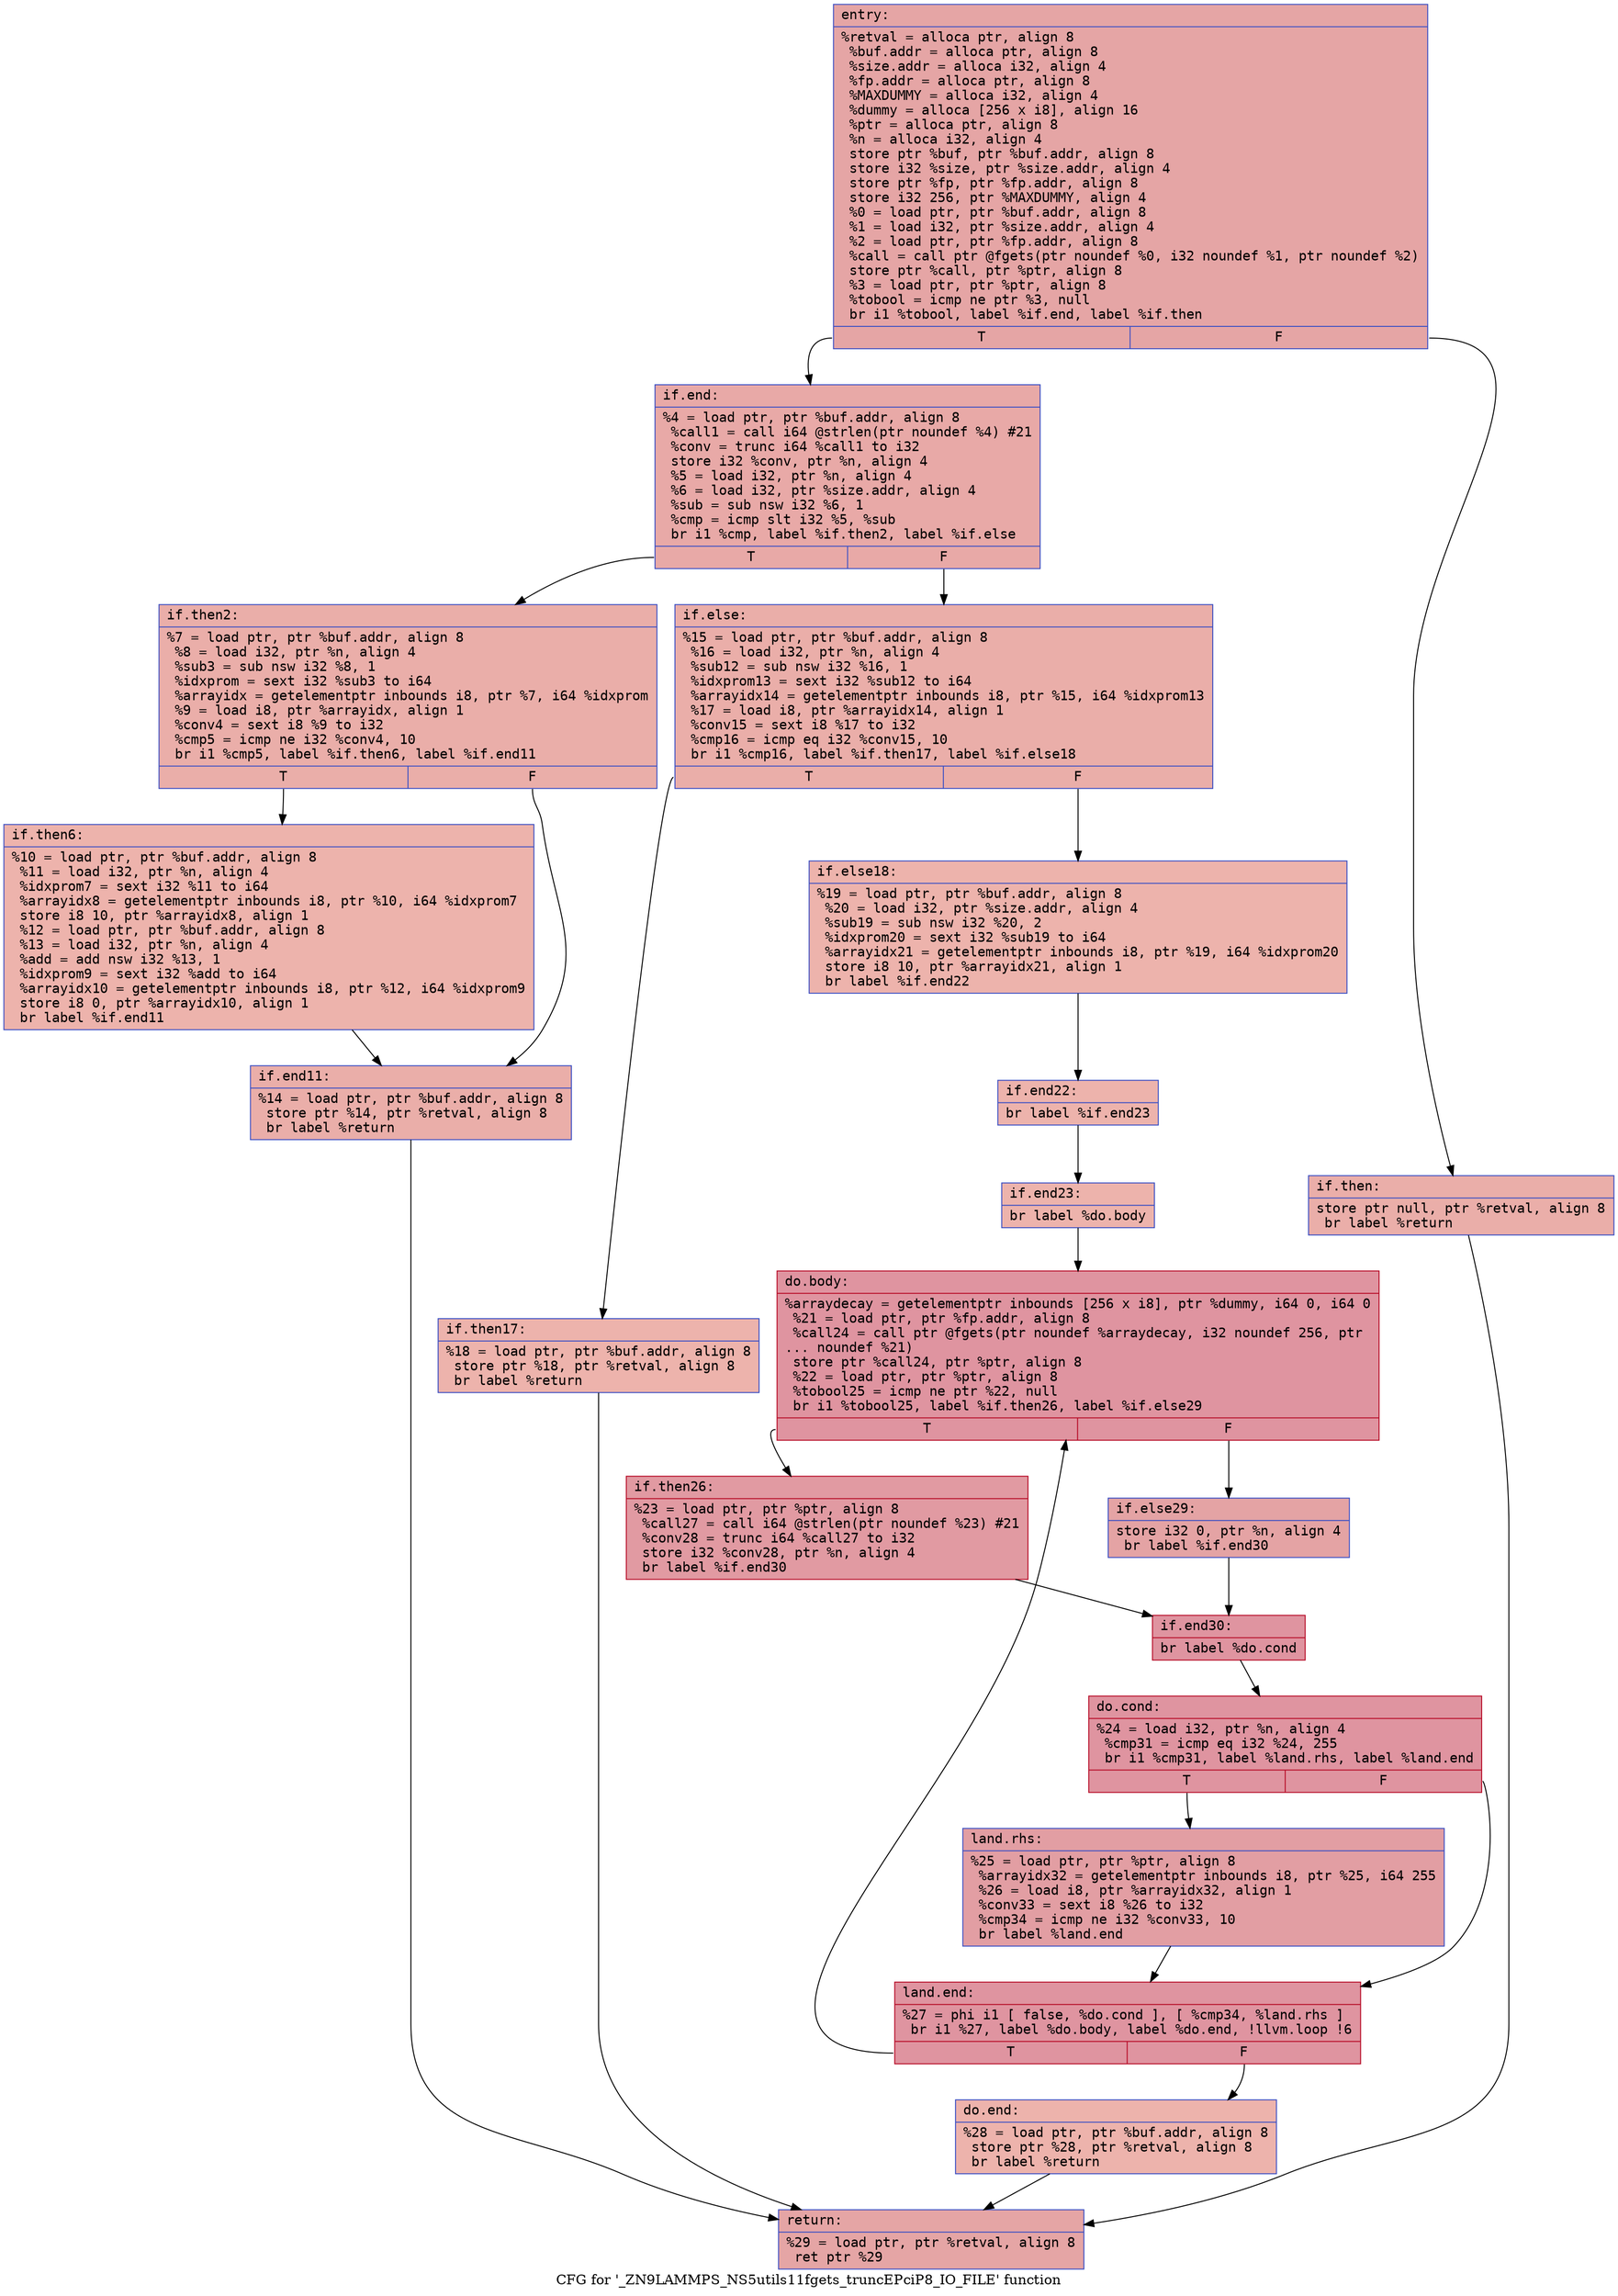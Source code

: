 digraph "CFG for '_ZN9LAMMPS_NS5utils11fgets_truncEPciP8_IO_FILE' function" {
	label="CFG for '_ZN9LAMMPS_NS5utils11fgets_truncEPciP8_IO_FILE' function";

	Node0x5584164d9b10 [shape=record,color="#3d50c3ff", style=filled, fillcolor="#c5333470" fontname="Courier",label="{entry:\l|  %retval = alloca ptr, align 8\l  %buf.addr = alloca ptr, align 8\l  %size.addr = alloca i32, align 4\l  %fp.addr = alloca ptr, align 8\l  %MAXDUMMY = alloca i32, align 4\l  %dummy = alloca [256 x i8], align 16\l  %ptr = alloca ptr, align 8\l  %n = alloca i32, align 4\l  store ptr %buf, ptr %buf.addr, align 8\l  store i32 %size, ptr %size.addr, align 4\l  store ptr %fp, ptr %fp.addr, align 8\l  store i32 256, ptr %MAXDUMMY, align 4\l  %0 = load ptr, ptr %buf.addr, align 8\l  %1 = load i32, ptr %size.addr, align 4\l  %2 = load ptr, ptr %fp.addr, align 8\l  %call = call ptr @fgets(ptr noundef %0, i32 noundef %1, ptr noundef %2)\l  store ptr %call, ptr %ptr, align 8\l  %3 = load ptr, ptr %ptr, align 8\l  %tobool = icmp ne ptr %3, null\l  br i1 %tobool, label %if.end, label %if.then\l|{<s0>T|<s1>F}}"];
	Node0x5584164d9b10:s0 -> Node0x5584164da8a0[tooltip="entry -> if.end\nProbability 62.50%" ];
	Node0x5584164d9b10:s1 -> Node0x5584164da910[tooltip="entry -> if.then\nProbability 37.50%" ];
	Node0x5584164da910 [shape=record,color="#3d50c3ff", style=filled, fillcolor="#d0473d70" fontname="Courier",label="{if.then:\l|  store ptr null, ptr %retval, align 8\l  br label %return\l}"];
	Node0x5584164da910 -> Node0x5584164daad0[tooltip="if.then -> return\nProbability 100.00%" ];
	Node0x5584164da8a0 [shape=record,color="#3d50c3ff", style=filled, fillcolor="#ca3b3770" fontname="Courier",label="{if.end:\l|  %4 = load ptr, ptr %buf.addr, align 8\l  %call1 = call i64 @strlen(ptr noundef %4) #21\l  %conv = trunc i64 %call1 to i32\l  store i32 %conv, ptr %n, align 4\l  %5 = load i32, ptr %n, align 4\l  %6 = load i32, ptr %size.addr, align 4\l  %sub = sub nsw i32 %6, 1\l  %cmp = icmp slt i32 %5, %sub\l  br i1 %cmp, label %if.then2, label %if.else\l|{<s0>T|<s1>F}}"];
	Node0x5584164da8a0:s0 -> Node0x5584164db170[tooltip="if.end -> if.then2\nProbability 50.00%" ];
	Node0x5584164da8a0:s1 -> Node0x5584164db220[tooltip="if.end -> if.else\nProbability 50.00%" ];
	Node0x5584164db170 [shape=record,color="#3d50c3ff", style=filled, fillcolor="#d0473d70" fontname="Courier",label="{if.then2:\l|  %7 = load ptr, ptr %buf.addr, align 8\l  %8 = load i32, ptr %n, align 4\l  %sub3 = sub nsw i32 %8, 1\l  %idxprom = sext i32 %sub3 to i64\l  %arrayidx = getelementptr inbounds i8, ptr %7, i64 %idxprom\l  %9 = load i8, ptr %arrayidx, align 1\l  %conv4 = sext i8 %9 to i32\l  %cmp5 = icmp ne i32 %conv4, 10\l  br i1 %cmp5, label %if.then6, label %if.end11\l|{<s0>T|<s1>F}}"];
	Node0x5584164db170:s0 -> Node0x5584164dba20[tooltip="if.then2 -> if.then6\nProbability 50.00%" ];
	Node0x5584164db170:s1 -> Node0x5584164dbaa0[tooltip="if.then2 -> if.end11\nProbability 50.00%" ];
	Node0x5584164dba20 [shape=record,color="#3d50c3ff", style=filled, fillcolor="#d6524470" fontname="Courier",label="{if.then6:\l|  %10 = load ptr, ptr %buf.addr, align 8\l  %11 = load i32, ptr %n, align 4\l  %idxprom7 = sext i32 %11 to i64\l  %arrayidx8 = getelementptr inbounds i8, ptr %10, i64 %idxprom7\l  store i8 10, ptr %arrayidx8, align 1\l  %12 = load ptr, ptr %buf.addr, align 8\l  %13 = load i32, ptr %n, align 4\l  %add = add nsw i32 %13, 1\l  %idxprom9 = sext i32 %add to i64\l  %arrayidx10 = getelementptr inbounds i8, ptr %12, i64 %idxprom9\l  store i8 0, ptr %arrayidx10, align 1\l  br label %if.end11\l}"];
	Node0x5584164dba20 -> Node0x5584164dbaa0[tooltip="if.then6 -> if.end11\nProbability 100.00%" ];
	Node0x5584164dbaa0 [shape=record,color="#3d50c3ff", style=filled, fillcolor="#d0473d70" fontname="Courier",label="{if.end11:\l|  %14 = load ptr, ptr %buf.addr, align 8\l  store ptr %14, ptr %retval, align 8\l  br label %return\l}"];
	Node0x5584164dbaa0 -> Node0x5584164daad0[tooltip="if.end11 -> return\nProbability 100.00%" ];
	Node0x5584164db220 [shape=record,color="#3d50c3ff", style=filled, fillcolor="#d0473d70" fontname="Courier",label="{if.else:\l|  %15 = load ptr, ptr %buf.addr, align 8\l  %16 = load i32, ptr %n, align 4\l  %sub12 = sub nsw i32 %16, 1\l  %idxprom13 = sext i32 %sub12 to i64\l  %arrayidx14 = getelementptr inbounds i8, ptr %15, i64 %idxprom13\l  %17 = load i8, ptr %arrayidx14, align 1\l  %conv15 = sext i8 %17 to i32\l  %cmp16 = icmp eq i32 %conv15, 10\l  br i1 %cmp16, label %if.then17, label %if.else18\l|{<s0>T|<s1>F}}"];
	Node0x5584164db220:s0 -> Node0x5584164dca40[tooltip="if.else -> if.then17\nProbability 50.00%" ];
	Node0x5584164db220:s1 -> Node0x5584164dcac0[tooltip="if.else -> if.else18\nProbability 50.00%" ];
	Node0x5584164dca40 [shape=record,color="#3d50c3ff", style=filled, fillcolor="#d6524470" fontname="Courier",label="{if.then17:\l|  %18 = load ptr, ptr %buf.addr, align 8\l  store ptr %18, ptr %retval, align 8\l  br label %return\l}"];
	Node0x5584164dca40 -> Node0x5584164daad0[tooltip="if.then17 -> return\nProbability 100.00%" ];
	Node0x5584164dcac0 [shape=record,color="#3d50c3ff", style=filled, fillcolor="#d6524470" fontname="Courier",label="{if.else18:\l|  %19 = load ptr, ptr %buf.addr, align 8\l  %20 = load i32, ptr %size.addr, align 4\l  %sub19 = sub nsw i32 %20, 2\l  %idxprom20 = sext i32 %sub19 to i64\l  %arrayidx21 = getelementptr inbounds i8, ptr %19, i64 %idxprom20\l  store i8 10, ptr %arrayidx21, align 1\l  br label %if.end22\l}"];
	Node0x5584164dcac0 -> Node0x5584164dd140[tooltip="if.else18 -> if.end22\nProbability 100.00%" ];
	Node0x5584164dd140 [shape=record,color="#3d50c3ff", style=filled, fillcolor="#d6524470" fontname="Courier",label="{if.end22:\l|  br label %if.end23\l}"];
	Node0x5584164dd140 -> Node0x5584164dd230[tooltip="if.end22 -> if.end23\nProbability 100.00%" ];
	Node0x5584164dd230 [shape=record,color="#3d50c3ff", style=filled, fillcolor="#d6524470" fontname="Courier",label="{if.end23:\l|  br label %do.body\l}"];
	Node0x5584164dd230 -> Node0x5584164dd320[tooltip="if.end23 -> do.body\nProbability 100.00%" ];
	Node0x5584164dd320 [shape=record,color="#b70d28ff", style=filled, fillcolor="#b70d2870" fontname="Courier",label="{do.body:\l|  %arraydecay = getelementptr inbounds [256 x i8], ptr %dummy, i64 0, i64 0\l  %21 = load ptr, ptr %fp.addr, align 8\l  %call24 = call ptr @fgets(ptr noundef %arraydecay, i32 noundef 256, ptr\l... noundef %21)\l  store ptr %call24, ptr %ptr, align 8\l  %22 = load ptr, ptr %ptr, align 8\l  %tobool25 = icmp ne ptr %22, null\l  br i1 %tobool25, label %if.then26, label %if.else29\l|{<s0>T|<s1>F}}"];
	Node0x5584164dd320:s0 -> Node0x5584164ddb10[tooltip="do.body -> if.then26\nProbability 62.50%" ];
	Node0x5584164dd320:s1 -> Node0x5584164ddb60[tooltip="do.body -> if.else29\nProbability 37.50%" ];
	Node0x5584164ddb10 [shape=record,color="#b70d28ff", style=filled, fillcolor="#bb1b2c70" fontname="Courier",label="{if.then26:\l|  %23 = load ptr, ptr %ptr, align 8\l  %call27 = call i64 @strlen(ptr noundef %23) #21\l  %conv28 = trunc i64 %call27 to i32\l  store i32 %conv28, ptr %n, align 4\l  br label %if.end30\l}"];
	Node0x5584164ddb10 -> Node0x5584164ddf50[tooltip="if.then26 -> if.end30\nProbability 100.00%" ];
	Node0x5584164ddb60 [shape=record,color="#3d50c3ff", style=filled, fillcolor="#c32e3170" fontname="Courier",label="{if.else29:\l|  store i32 0, ptr %n, align 4\l  br label %if.end30\l}"];
	Node0x5584164ddb60 -> Node0x5584164ddf50[tooltip="if.else29 -> if.end30\nProbability 100.00%" ];
	Node0x5584164ddf50 [shape=record,color="#b70d28ff", style=filled, fillcolor="#b70d2870" fontname="Courier",label="{if.end30:\l|  br label %do.cond\l}"];
	Node0x5584164ddf50 -> Node0x5584164de150[tooltip="if.end30 -> do.cond\nProbability 100.00%" ];
	Node0x5584164de150 [shape=record,color="#b70d28ff", style=filled, fillcolor="#b70d2870" fontname="Courier",label="{do.cond:\l|  %24 = load i32, ptr %n, align 4\l  %cmp31 = icmp eq i32 %24, 255\l  br i1 %cmp31, label %land.rhs, label %land.end\l|{<s0>T|<s1>F}}"];
	Node0x5584164de150:s0 -> Node0x5584164de390[tooltip="do.cond -> land.rhs\nProbability 50.00%" ];
	Node0x5584164de150:s1 -> Node0x5584164de410[tooltip="do.cond -> land.end\nProbability 50.00%" ];
	Node0x5584164de390 [shape=record,color="#3d50c3ff", style=filled, fillcolor="#be242e70" fontname="Courier",label="{land.rhs:\l|  %25 = load ptr, ptr %ptr, align 8\l  %arrayidx32 = getelementptr inbounds i8, ptr %25, i64 255\l  %26 = load i8, ptr %arrayidx32, align 1\l  %conv33 = sext i8 %26 to i32\l  %cmp34 = icmp ne i32 %conv33, 10\l  br label %land.end\l}"];
	Node0x5584164de390 -> Node0x5584164de410[tooltip="land.rhs -> land.end\nProbability 100.00%" ];
	Node0x5584164de410 [shape=record,color="#b70d28ff", style=filled, fillcolor="#b70d2870" fontname="Courier",label="{land.end:\l|  %27 = phi i1 [ false, %do.cond ], [ %cmp34, %land.rhs ]\l  br i1 %27, label %do.body, label %do.end, !llvm.loop !6\l|{<s0>T|<s1>F}}"];
	Node0x5584164de410:s0 -> Node0x5584164dd320[tooltip="land.end -> do.body\nProbability 96.88%" ];
	Node0x5584164de410:s1 -> Node0x5584164de8f0[tooltip="land.end -> do.end\nProbability 3.12%" ];
	Node0x5584164de8f0 [shape=record,color="#3d50c3ff", style=filled, fillcolor="#d6524470" fontname="Courier",label="{do.end:\l|  %28 = load ptr, ptr %buf.addr, align 8\l  store ptr %28, ptr %retval, align 8\l  br label %return\l}"];
	Node0x5584164de8f0 -> Node0x5584164daad0[tooltip="do.end -> return\nProbability 100.00%" ];
	Node0x5584164daad0 [shape=record,color="#3d50c3ff", style=filled, fillcolor="#c5333470" fontname="Courier",label="{return:\l|  %29 = load ptr, ptr %retval, align 8\l  ret ptr %29\l}"];
}
